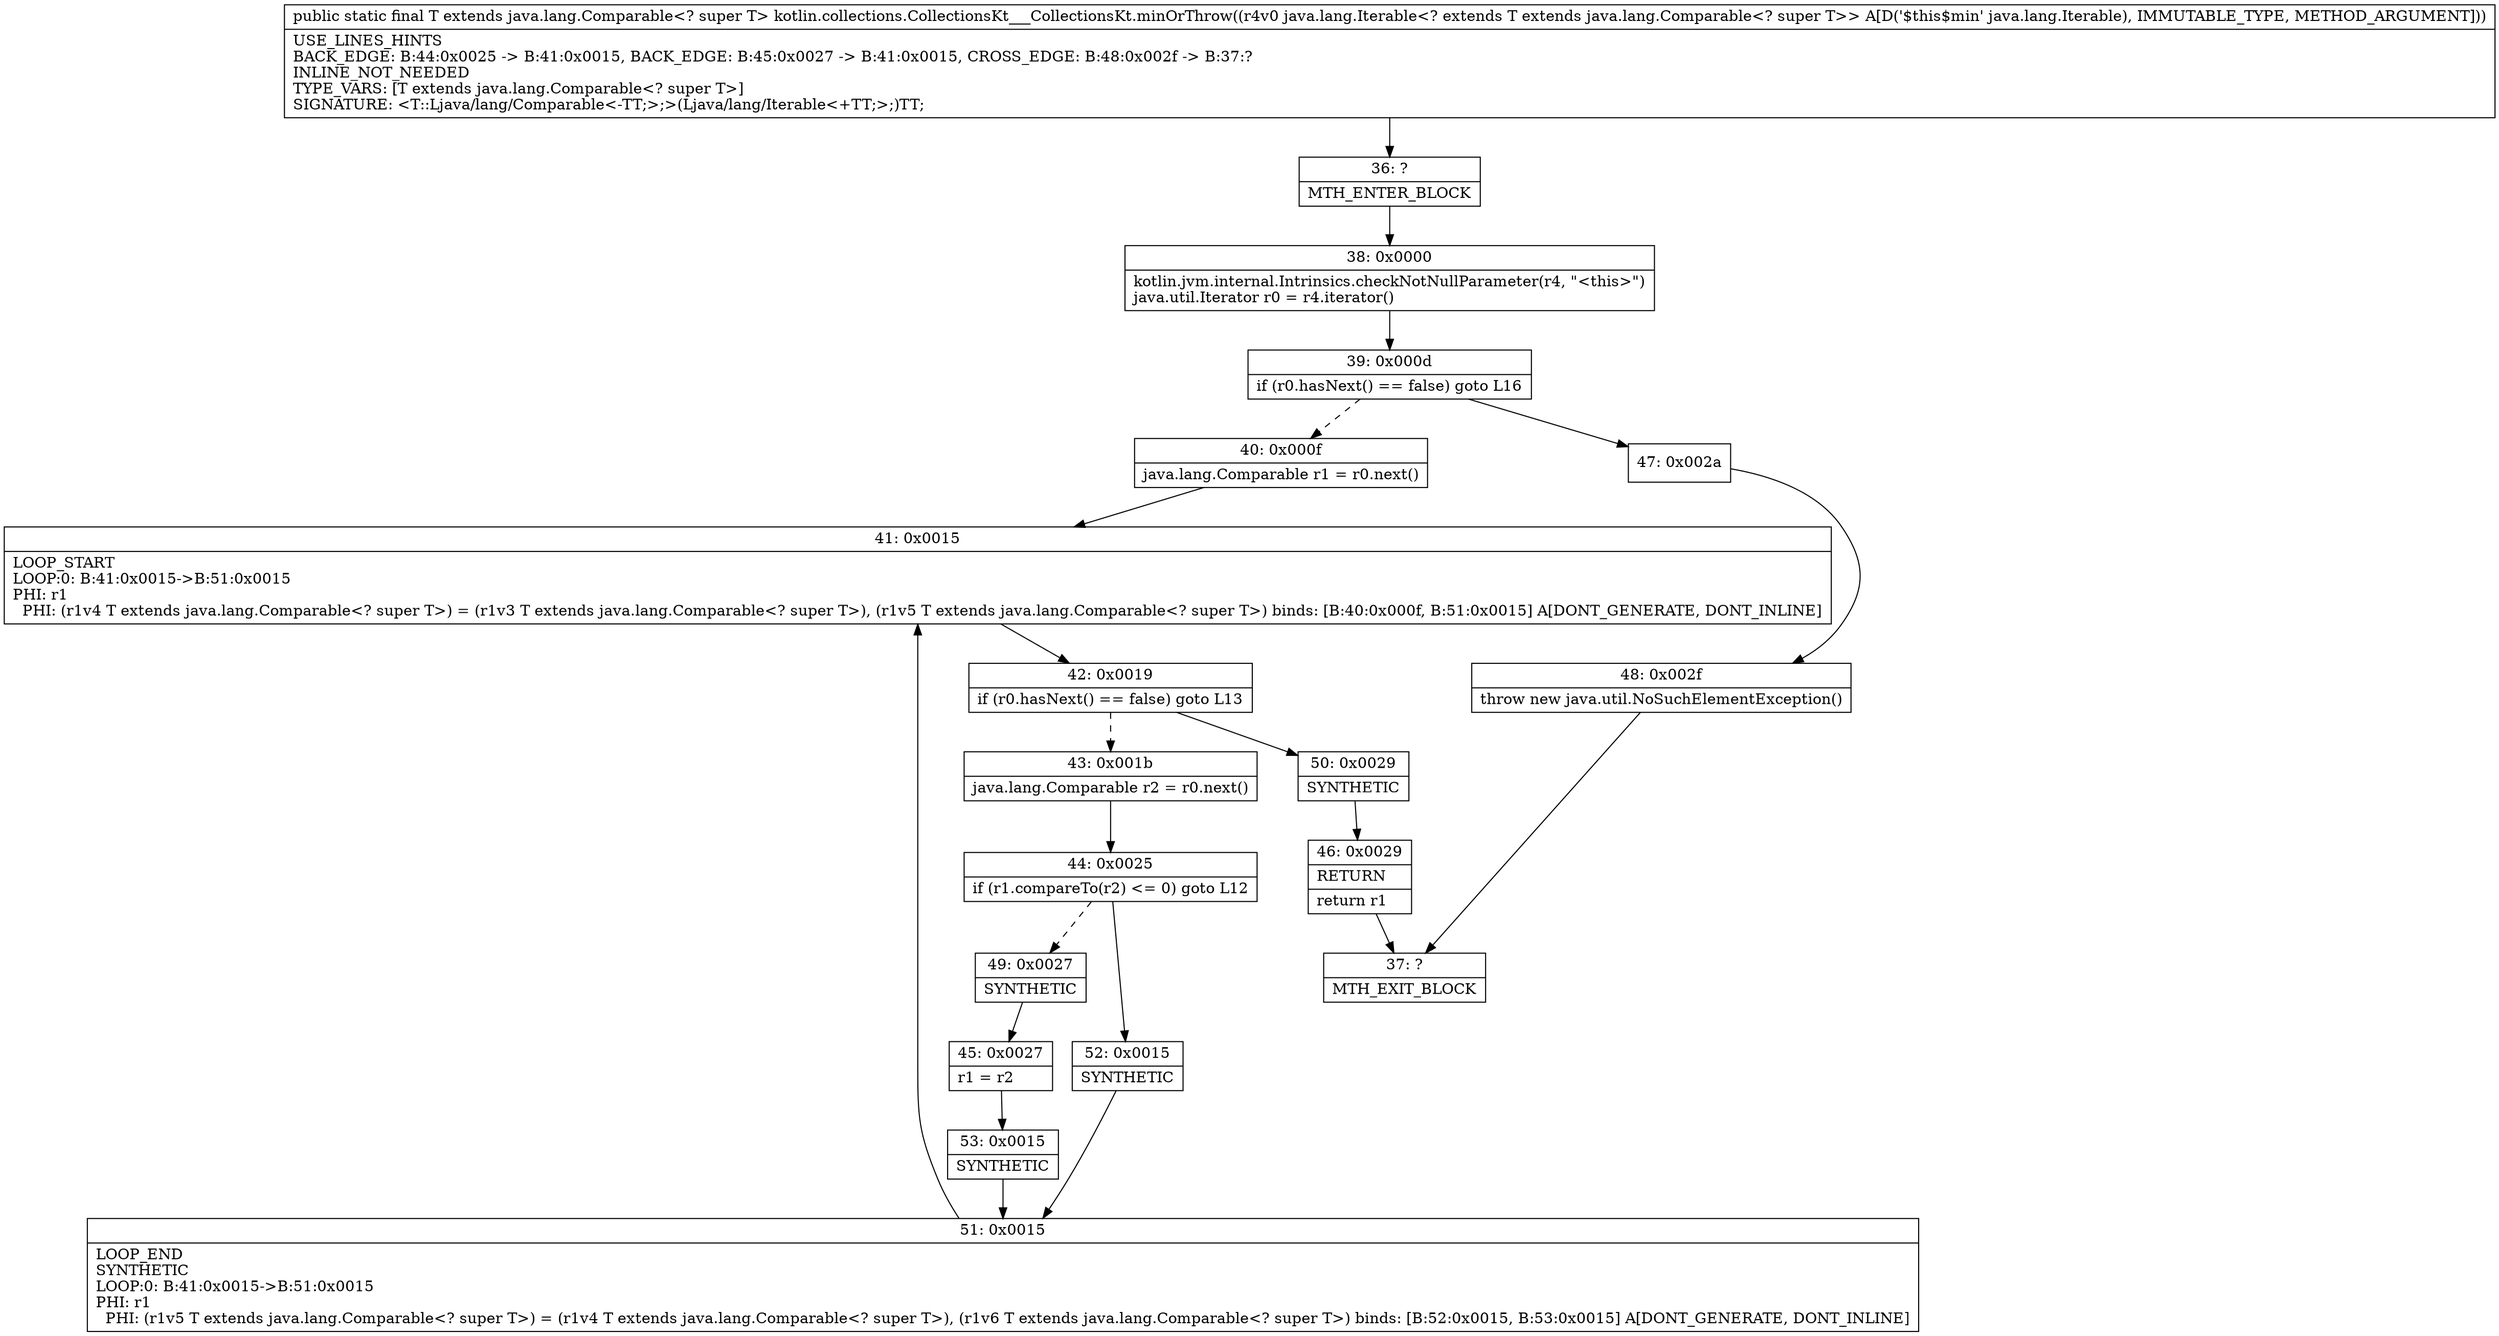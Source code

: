 digraph "CFG forkotlin.collections.CollectionsKt___CollectionsKt.minOrThrow(Ljava\/lang\/Iterable;)Ljava\/lang\/Comparable;" {
Node_36 [shape=record,label="{36\:\ ?|MTH_ENTER_BLOCK\l}"];
Node_38 [shape=record,label="{38\:\ 0x0000|kotlin.jvm.internal.Intrinsics.checkNotNullParameter(r4, \"\<this\>\")\ljava.util.Iterator r0 = r4.iterator()\l}"];
Node_39 [shape=record,label="{39\:\ 0x000d|if (r0.hasNext() == false) goto L16\l}"];
Node_40 [shape=record,label="{40\:\ 0x000f|java.lang.Comparable r1 = r0.next()\l}"];
Node_41 [shape=record,label="{41\:\ 0x0015|LOOP_START\lLOOP:0: B:41:0x0015\-\>B:51:0x0015\lPHI: r1 \l  PHI: (r1v4 T extends java.lang.Comparable\<? super T\>) = (r1v3 T extends java.lang.Comparable\<? super T\>), (r1v5 T extends java.lang.Comparable\<? super T\>) binds: [B:40:0x000f, B:51:0x0015] A[DONT_GENERATE, DONT_INLINE]\l}"];
Node_42 [shape=record,label="{42\:\ 0x0019|if (r0.hasNext() == false) goto L13\l}"];
Node_43 [shape=record,label="{43\:\ 0x001b|java.lang.Comparable r2 = r0.next()\l}"];
Node_44 [shape=record,label="{44\:\ 0x0025|if (r1.compareTo(r2) \<= 0) goto L12\l}"];
Node_49 [shape=record,label="{49\:\ 0x0027|SYNTHETIC\l}"];
Node_45 [shape=record,label="{45\:\ 0x0027|r1 = r2\l}"];
Node_53 [shape=record,label="{53\:\ 0x0015|SYNTHETIC\l}"];
Node_51 [shape=record,label="{51\:\ 0x0015|LOOP_END\lSYNTHETIC\lLOOP:0: B:41:0x0015\-\>B:51:0x0015\lPHI: r1 \l  PHI: (r1v5 T extends java.lang.Comparable\<? super T\>) = (r1v4 T extends java.lang.Comparable\<? super T\>), (r1v6 T extends java.lang.Comparable\<? super T\>) binds: [B:52:0x0015, B:53:0x0015] A[DONT_GENERATE, DONT_INLINE]\l}"];
Node_52 [shape=record,label="{52\:\ 0x0015|SYNTHETIC\l}"];
Node_50 [shape=record,label="{50\:\ 0x0029|SYNTHETIC\l}"];
Node_46 [shape=record,label="{46\:\ 0x0029|RETURN\l|return r1\l}"];
Node_37 [shape=record,label="{37\:\ ?|MTH_EXIT_BLOCK\l}"];
Node_47 [shape=record,label="{47\:\ 0x002a}"];
Node_48 [shape=record,label="{48\:\ 0x002f|throw new java.util.NoSuchElementException()\l}"];
MethodNode[shape=record,label="{public static final T extends java.lang.Comparable\<? super T\> kotlin.collections.CollectionsKt___CollectionsKt.minOrThrow((r4v0 java.lang.Iterable\<? extends T extends java.lang.Comparable\<? super T\>\> A[D('$this$min' java.lang.Iterable), IMMUTABLE_TYPE, METHOD_ARGUMENT]))  | USE_LINES_HINTS\lBACK_EDGE: B:44:0x0025 \-\> B:41:0x0015, BACK_EDGE: B:45:0x0027 \-\> B:41:0x0015, CROSS_EDGE: B:48:0x002f \-\> B:37:?\lINLINE_NOT_NEEDED\lTYPE_VARS: [T extends java.lang.Comparable\<? super T\>]\lSIGNATURE: \<T::Ljava\/lang\/Comparable\<\-TT;\>;\>(Ljava\/lang\/Iterable\<+TT;\>;)TT;\l}"];
MethodNode -> Node_36;Node_36 -> Node_38;
Node_38 -> Node_39;
Node_39 -> Node_40[style=dashed];
Node_39 -> Node_47;
Node_40 -> Node_41;
Node_41 -> Node_42;
Node_42 -> Node_43[style=dashed];
Node_42 -> Node_50;
Node_43 -> Node_44;
Node_44 -> Node_49[style=dashed];
Node_44 -> Node_52;
Node_49 -> Node_45;
Node_45 -> Node_53;
Node_53 -> Node_51;
Node_51 -> Node_41;
Node_52 -> Node_51;
Node_50 -> Node_46;
Node_46 -> Node_37;
Node_47 -> Node_48;
Node_48 -> Node_37;
}

